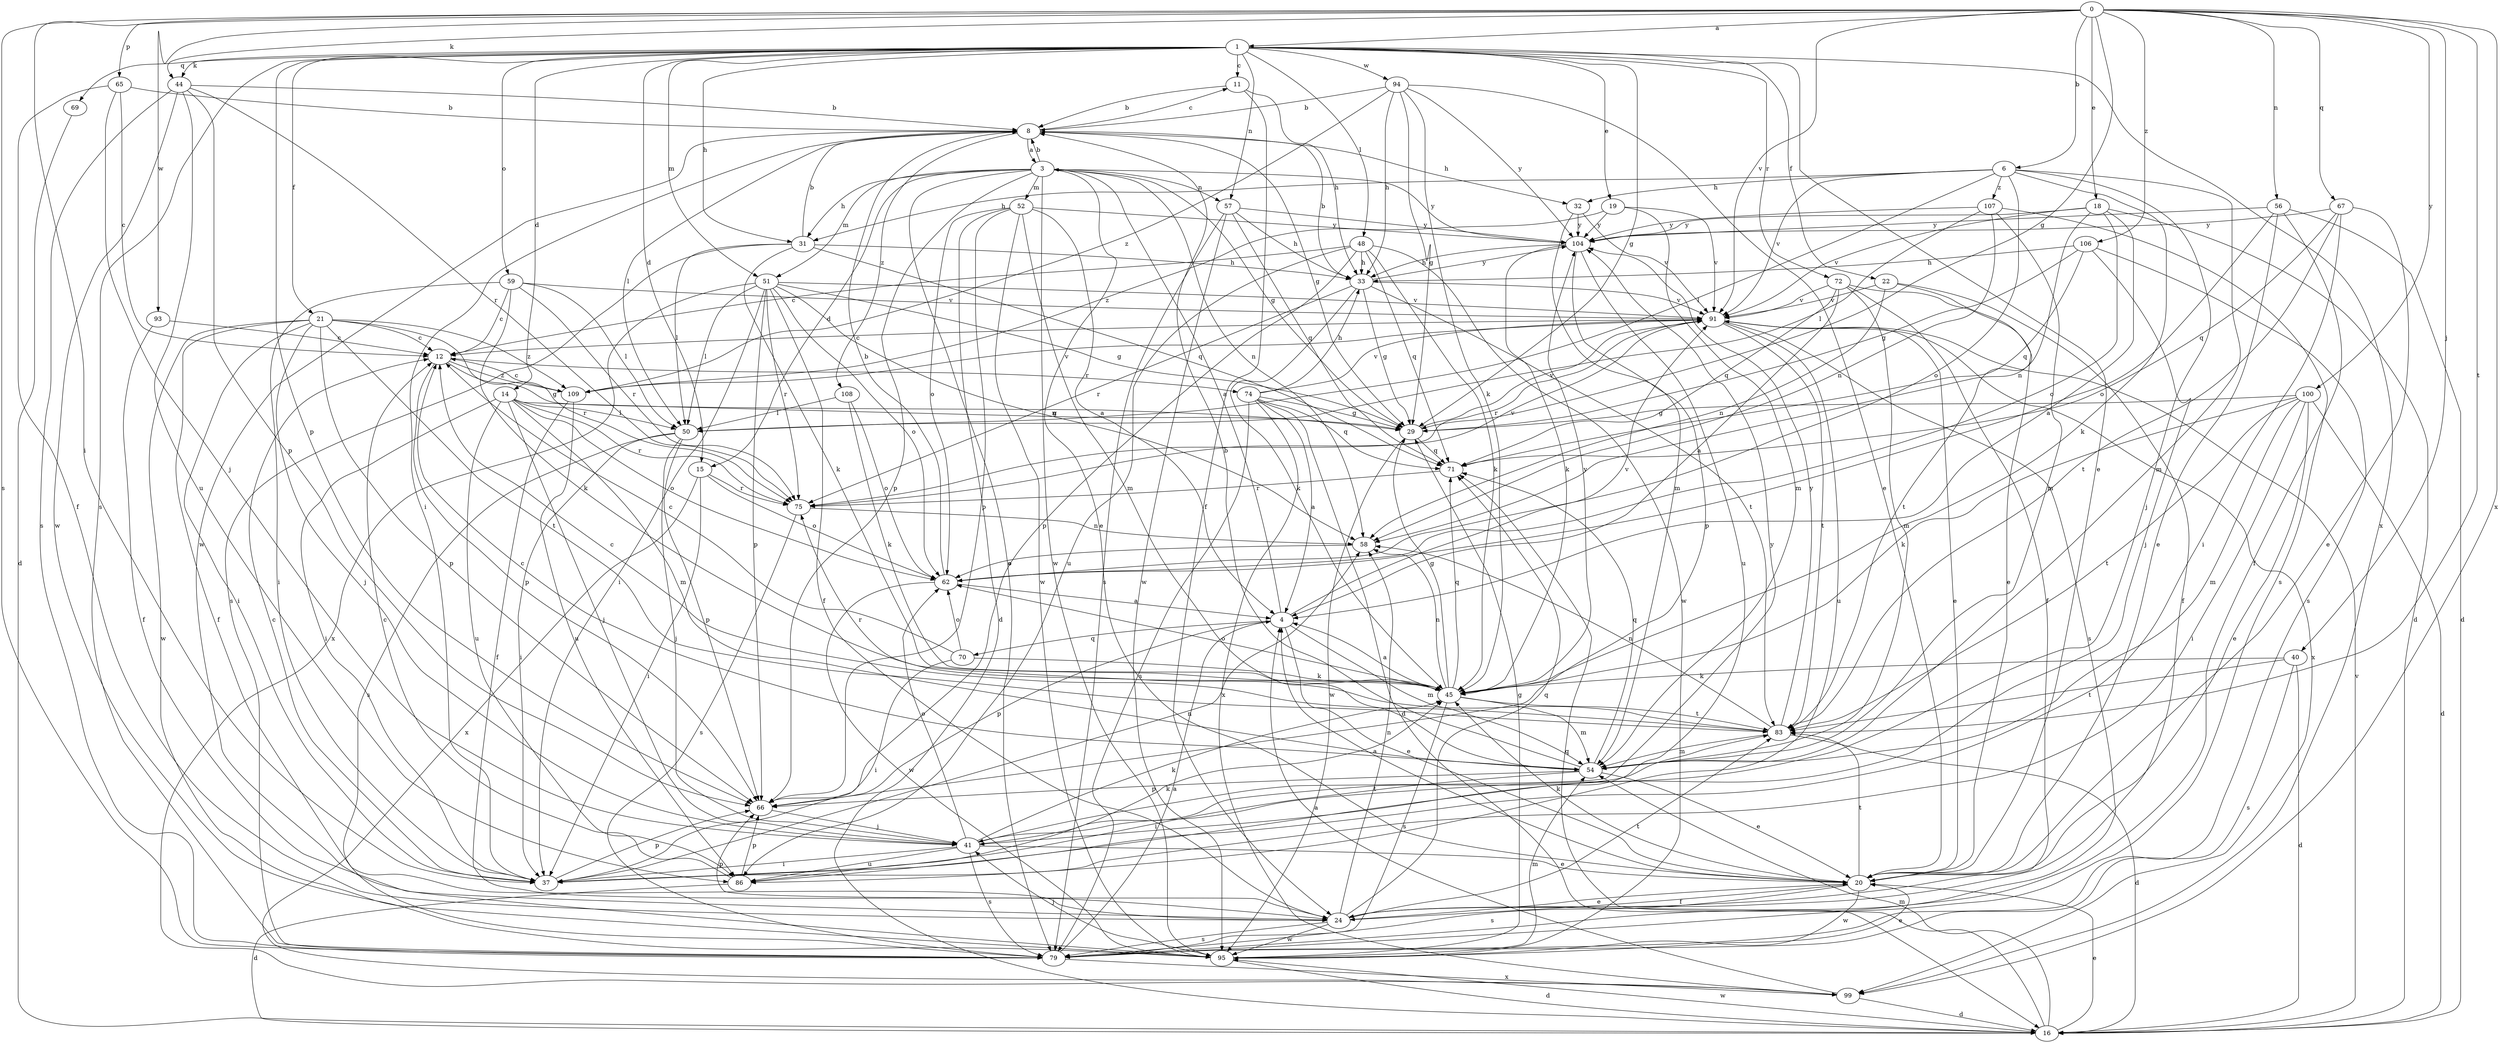 strict digraph  {
0;
1;
3;
4;
6;
8;
11;
12;
14;
15;
16;
18;
19;
20;
21;
22;
24;
29;
31;
32;
33;
37;
40;
41;
44;
45;
48;
50;
51;
52;
54;
56;
57;
58;
59;
62;
65;
66;
67;
69;
70;
71;
72;
74;
75;
79;
83;
86;
91;
93;
94;
95;
99;
100;
104;
106;
107;
108;
109;
0 -> 1  [label=a];
0 -> 6  [label=b];
0 -> 18  [label=e];
0 -> 29  [label=g];
0 -> 37  [label=i];
0 -> 40  [label=j];
0 -> 44  [label=k];
0 -> 56  [label=n];
0 -> 65  [label=p];
0 -> 67  [label=q];
0 -> 79  [label=s];
0 -> 83  [label=t];
0 -> 91  [label=v];
0 -> 93  [label=w];
0 -> 99  [label=x];
0 -> 100  [label=y];
0 -> 106  [label=z];
1 -> 11  [label=c];
1 -> 14  [label=d];
1 -> 15  [label=d];
1 -> 19  [label=e];
1 -> 20  [label=e];
1 -> 21  [label=f];
1 -> 22  [label=f];
1 -> 29  [label=g];
1 -> 31  [label=h];
1 -> 44  [label=k];
1 -> 48  [label=l];
1 -> 51  [label=m];
1 -> 57  [label=n];
1 -> 59  [label=o];
1 -> 66  [label=p];
1 -> 69  [label=q];
1 -> 72  [label=r];
1 -> 79  [label=s];
1 -> 94  [label=w];
1 -> 99  [label=x];
3 -> 8  [label=b];
3 -> 15  [label=d];
3 -> 20  [label=e];
3 -> 29  [label=g];
3 -> 31  [label=h];
3 -> 51  [label=m];
3 -> 52  [label=m];
3 -> 57  [label=n];
3 -> 58  [label=n];
3 -> 66  [label=p];
3 -> 79  [label=s];
3 -> 95  [label=w];
3 -> 104  [label=y];
4 -> 3  [label=a];
4 -> 20  [label=e];
4 -> 54  [label=m];
4 -> 66  [label=p];
4 -> 70  [label=q];
4 -> 91  [label=v];
6 -> 31  [label=h];
6 -> 32  [label=h];
6 -> 41  [label=j];
6 -> 45  [label=k];
6 -> 50  [label=l];
6 -> 54  [label=m];
6 -> 62  [label=o];
6 -> 91  [label=v];
6 -> 107  [label=z];
8 -> 3  [label=a];
8 -> 11  [label=c];
8 -> 29  [label=g];
8 -> 32  [label=h];
8 -> 37  [label=i];
8 -> 50  [label=l];
8 -> 95  [label=w];
8 -> 108  [label=z];
11 -> 8  [label=b];
11 -> 24  [label=f];
11 -> 33  [label=h];
12 -> 29  [label=g];
12 -> 66  [label=p];
12 -> 74  [label=r];
12 -> 109  [label=z];
14 -> 29  [label=g];
14 -> 37  [label=i];
14 -> 41  [label=j];
14 -> 50  [label=l];
14 -> 54  [label=m];
14 -> 62  [label=o];
14 -> 75  [label=r];
14 -> 86  [label=u];
15 -> 37  [label=i];
15 -> 62  [label=o];
15 -> 75  [label=r];
15 -> 99  [label=x];
16 -> 20  [label=e];
16 -> 54  [label=m];
16 -> 71  [label=q];
16 -> 91  [label=v];
16 -> 95  [label=w];
18 -> 4  [label=a];
18 -> 16  [label=d];
18 -> 58  [label=n];
18 -> 62  [label=o];
18 -> 91  [label=v];
18 -> 104  [label=y];
19 -> 54  [label=m];
19 -> 91  [label=v];
19 -> 104  [label=y];
19 -> 109  [label=z];
20 -> 4  [label=a];
20 -> 24  [label=f];
20 -> 45  [label=k];
20 -> 79  [label=s];
20 -> 83  [label=t];
20 -> 95  [label=w];
21 -> 12  [label=c];
21 -> 24  [label=f];
21 -> 37  [label=i];
21 -> 41  [label=j];
21 -> 66  [label=p];
21 -> 75  [label=r];
21 -> 83  [label=t];
21 -> 95  [label=w];
21 -> 109  [label=z];
22 -> 24  [label=f];
22 -> 58  [label=n];
22 -> 83  [label=t];
22 -> 91  [label=v];
24 -> 20  [label=e];
24 -> 58  [label=n];
24 -> 66  [label=p];
24 -> 71  [label=q];
24 -> 79  [label=s];
24 -> 83  [label=t];
24 -> 95  [label=w];
29 -> 71  [label=q];
29 -> 91  [label=v];
29 -> 95  [label=w];
31 -> 8  [label=b];
31 -> 33  [label=h];
31 -> 45  [label=k];
31 -> 50  [label=l];
31 -> 71  [label=q];
31 -> 79  [label=s];
32 -> 54  [label=m];
32 -> 91  [label=v];
32 -> 104  [label=y];
33 -> 8  [label=b];
33 -> 29  [label=g];
33 -> 45  [label=k];
33 -> 75  [label=r];
33 -> 83  [label=t];
33 -> 91  [label=v];
33 -> 104  [label=y];
37 -> 12  [label=c];
37 -> 58  [label=n];
37 -> 66  [label=p];
40 -> 16  [label=d];
40 -> 45  [label=k];
40 -> 79  [label=s];
40 -> 83  [label=t];
41 -> 20  [label=e];
41 -> 37  [label=i];
41 -> 45  [label=k];
41 -> 62  [label=o];
41 -> 79  [label=s];
41 -> 83  [label=t];
41 -> 86  [label=u];
41 -> 104  [label=y];
44 -> 8  [label=b];
44 -> 66  [label=p];
44 -> 75  [label=r];
44 -> 79  [label=s];
44 -> 86  [label=u];
44 -> 95  [label=w];
45 -> 4  [label=a];
45 -> 29  [label=g];
45 -> 54  [label=m];
45 -> 58  [label=n];
45 -> 62  [label=o];
45 -> 71  [label=q];
45 -> 79  [label=s];
45 -> 83  [label=t];
45 -> 104  [label=y];
48 -> 12  [label=c];
48 -> 33  [label=h];
48 -> 45  [label=k];
48 -> 66  [label=p];
48 -> 71  [label=q];
48 -> 86  [label=u];
48 -> 95  [label=w];
50 -> 37  [label=i];
50 -> 41  [label=j];
50 -> 66  [label=p];
50 -> 79  [label=s];
51 -> 24  [label=f];
51 -> 29  [label=g];
51 -> 37  [label=i];
51 -> 50  [label=l];
51 -> 58  [label=n];
51 -> 62  [label=o];
51 -> 66  [label=p];
51 -> 75  [label=r];
51 -> 91  [label=v];
51 -> 99  [label=x];
52 -> 4  [label=a];
52 -> 16  [label=d];
52 -> 54  [label=m];
52 -> 62  [label=o];
52 -> 66  [label=p];
52 -> 95  [label=w];
52 -> 104  [label=y];
54 -> 8  [label=b];
54 -> 12  [label=c];
54 -> 20  [label=e];
54 -> 37  [label=i];
54 -> 66  [label=p];
54 -> 71  [label=q];
56 -> 16  [label=d];
56 -> 20  [label=e];
56 -> 24  [label=f];
56 -> 62  [label=o];
56 -> 104  [label=y];
57 -> 33  [label=h];
57 -> 71  [label=q];
57 -> 79  [label=s];
57 -> 95  [label=w];
57 -> 104  [label=y];
58 -> 62  [label=o];
59 -> 12  [label=c];
59 -> 37  [label=i];
59 -> 45  [label=k];
59 -> 50  [label=l];
59 -> 75  [label=r];
59 -> 91  [label=v];
62 -> 4  [label=a];
62 -> 8  [label=b];
62 -> 95  [label=w];
65 -> 8  [label=b];
65 -> 12  [label=c];
65 -> 24  [label=f];
65 -> 41  [label=j];
66 -> 41  [label=j];
67 -> 20  [label=e];
67 -> 37  [label=i];
67 -> 71  [label=q];
67 -> 83  [label=t];
67 -> 104  [label=y];
69 -> 16  [label=d];
70 -> 12  [label=c];
70 -> 37  [label=i];
70 -> 45  [label=k];
70 -> 62  [label=o];
71 -> 75  [label=r];
72 -> 4  [label=a];
72 -> 20  [label=e];
72 -> 24  [label=f];
72 -> 54  [label=m];
72 -> 71  [label=q];
72 -> 91  [label=v];
74 -> 4  [label=a];
74 -> 16  [label=d];
74 -> 29  [label=g];
74 -> 33  [label=h];
74 -> 71  [label=q];
74 -> 79  [label=s];
74 -> 91  [label=v];
74 -> 99  [label=x];
75 -> 58  [label=n];
75 -> 79  [label=s];
75 -> 91  [label=v];
79 -> 4  [label=a];
79 -> 99  [label=x];
83 -> 12  [label=c];
83 -> 16  [label=d];
83 -> 54  [label=m];
83 -> 58  [label=n];
83 -> 75  [label=r];
83 -> 104  [label=y];
86 -> 12  [label=c];
86 -> 16  [label=d];
86 -> 45  [label=k];
86 -> 66  [label=p];
91 -> 12  [label=c];
91 -> 20  [label=e];
91 -> 75  [label=r];
91 -> 79  [label=s];
91 -> 83  [label=t];
91 -> 86  [label=u];
91 -> 99  [label=x];
93 -> 12  [label=c];
93 -> 24  [label=f];
94 -> 8  [label=b];
94 -> 20  [label=e];
94 -> 29  [label=g];
94 -> 33  [label=h];
94 -> 45  [label=k];
94 -> 104  [label=y];
94 -> 109  [label=z];
95 -> 16  [label=d];
95 -> 20  [label=e];
95 -> 29  [label=g];
95 -> 41  [label=j];
95 -> 54  [label=m];
99 -> 4  [label=a];
99 -> 16  [label=d];
100 -> 16  [label=d];
100 -> 20  [label=e];
100 -> 29  [label=g];
100 -> 37  [label=i];
100 -> 45  [label=k];
100 -> 54  [label=m];
100 -> 83  [label=t];
104 -> 33  [label=h];
104 -> 45  [label=k];
104 -> 66  [label=p];
104 -> 86  [label=u];
106 -> 29  [label=g];
106 -> 33  [label=h];
106 -> 41  [label=j];
106 -> 71  [label=q];
106 -> 79  [label=s];
107 -> 50  [label=l];
107 -> 54  [label=m];
107 -> 58  [label=n];
107 -> 79  [label=s];
107 -> 104  [label=y];
108 -> 45  [label=k];
108 -> 50  [label=l];
108 -> 62  [label=o];
109 -> 12  [label=c];
109 -> 24  [label=f];
109 -> 86  [label=u];
109 -> 91  [label=v];
}
